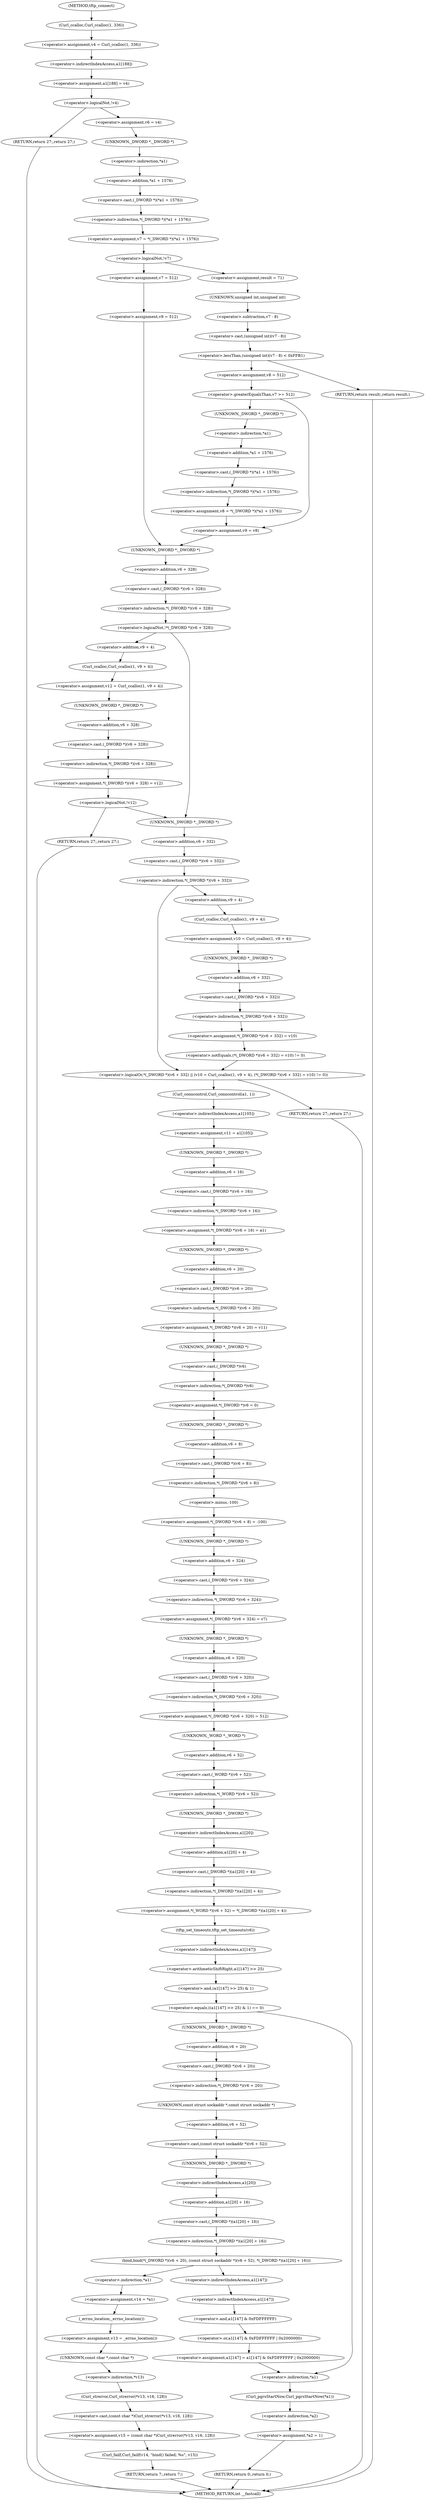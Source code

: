 digraph tftp_connect {  
"1000131" [label = "(<operator>.assignment,v4 = Curl_ccalloc(1, 336))" ]
"1000133" [label = "(Curl_ccalloc,Curl_ccalloc(1, 336))" ]
"1000136" [label = "(<operator>.assignment,a1[188] = v4)" ]
"1000137" [label = "(<operator>.indirectIndexAccess,a1[188])" ]
"1000142" [label = "(<operator>.logicalNot,!v4)" ]
"1000144" [label = "(RETURN,return 27;,return 27;)" ]
"1000146" [label = "(<operator>.assignment,v6 = v4)" ]
"1000149" [label = "(<operator>.assignment,v7 = *(_DWORD *)(*a1 + 1576))" ]
"1000151" [label = "(<operator>.indirection,*(_DWORD *)(*a1 + 1576))" ]
"1000152" [label = "(<operator>.cast,(_DWORD *)(*a1 + 1576))" ]
"1000153" [label = "(UNKNOWN,_DWORD *,_DWORD *)" ]
"1000154" [label = "(<operator>.addition,*a1 + 1576)" ]
"1000155" [label = "(<operator>.indirection,*a1)" ]
"1000159" [label = "(<operator>.logicalNot,!v7)" ]
"1000162" [label = "(<operator>.assignment,v7 = 512)" ]
"1000165" [label = "(<operator>.assignment,v9 = 512)" ]
"1000169" [label = "(<operator>.assignment,result = 71)" ]
"1000173" [label = "(<operator>.lessThan,(unsigned int)(v7 - 8) < 0xFFB1)" ]
"1000174" [label = "(<operator>.cast,(unsigned int)(v7 - 8))" ]
"1000175" [label = "(UNKNOWN,unsigned int,unsigned int)" ]
"1000176" [label = "(<operator>.subtraction,v7 - 8)" ]
"1000181" [label = "(<operator>.assignment,v8 = 512)" ]
"1000185" [label = "(<operator>.greaterEqualsThan,v7 >= 512)" ]
"1000188" [label = "(<operator>.assignment,v8 = *(_DWORD *)(*a1 + 1576))" ]
"1000190" [label = "(<operator>.indirection,*(_DWORD *)(*a1 + 1576))" ]
"1000191" [label = "(<operator>.cast,(_DWORD *)(*a1 + 1576))" ]
"1000192" [label = "(UNKNOWN,_DWORD *,_DWORD *)" ]
"1000193" [label = "(<operator>.addition,*a1 + 1576)" ]
"1000194" [label = "(<operator>.indirection,*a1)" ]
"1000197" [label = "(<operator>.assignment,v9 = v8)" ]
"1000202" [label = "(<operator>.logicalNot,!*(_DWORD *)(v6 + 328))" ]
"1000203" [label = "(<operator>.indirection,*(_DWORD *)(v6 + 328))" ]
"1000204" [label = "(<operator>.cast,(_DWORD *)(v6 + 328))" ]
"1000205" [label = "(UNKNOWN,_DWORD *,_DWORD *)" ]
"1000206" [label = "(<operator>.addition,v6 + 328)" ]
"1000210" [label = "(<operator>.assignment,v12 = Curl_ccalloc(1, v9 + 4))" ]
"1000212" [label = "(Curl_ccalloc,Curl_ccalloc(1, v9 + 4))" ]
"1000214" [label = "(<operator>.addition,v9 + 4)" ]
"1000217" [label = "(<operator>.assignment,*(_DWORD *)(v6 + 328) = v12)" ]
"1000218" [label = "(<operator>.indirection,*(_DWORD *)(v6 + 328))" ]
"1000219" [label = "(<operator>.cast,(_DWORD *)(v6 + 328))" ]
"1000220" [label = "(UNKNOWN,_DWORD *,_DWORD *)" ]
"1000221" [label = "(<operator>.addition,v6 + 328)" ]
"1000226" [label = "(<operator>.logicalNot,!v12)" ]
"1000228" [label = "(RETURN,return 27;,return 27;)" ]
"1000231" [label = "(<operator>.logicalOr,*(_DWORD *)(v6 + 332) || (v10 = Curl_ccalloc(1, v9 + 4), (*(_DWORD *)(v6 + 332) = v10) != 0))" ]
"1000232" [label = "(<operator>.indirection,*(_DWORD *)(v6 + 332))" ]
"1000233" [label = "(<operator>.cast,(_DWORD *)(v6 + 332))" ]
"1000234" [label = "(UNKNOWN,_DWORD *,_DWORD *)" ]
"1000235" [label = "(<operator>.addition,v6 + 332)" ]
"1000239" [label = "(<operator>.assignment,v10 = Curl_ccalloc(1, v9 + 4))" ]
"1000241" [label = "(Curl_ccalloc,Curl_ccalloc(1, v9 + 4))" ]
"1000243" [label = "(<operator>.addition,v9 + 4)" ]
"1000246" [label = "(<operator>.notEquals,(*(_DWORD *)(v6 + 332) = v10) != 0)" ]
"1000247" [label = "(<operator>.assignment,*(_DWORD *)(v6 + 332) = v10)" ]
"1000248" [label = "(<operator>.indirection,*(_DWORD *)(v6 + 332))" ]
"1000249" [label = "(<operator>.cast,(_DWORD *)(v6 + 332))" ]
"1000250" [label = "(UNKNOWN,_DWORD *,_DWORD *)" ]
"1000251" [label = "(<operator>.addition,v6 + 332)" ]
"1000257" [label = "(Curl_conncontrol,Curl_conncontrol(a1, 1))" ]
"1000260" [label = "(<operator>.assignment,v11 = a1[105])" ]
"1000262" [label = "(<operator>.indirectIndexAccess,a1[105])" ]
"1000265" [label = "(<operator>.assignment,*(_DWORD *)(v6 + 16) = a1)" ]
"1000266" [label = "(<operator>.indirection,*(_DWORD *)(v6 + 16))" ]
"1000267" [label = "(<operator>.cast,(_DWORD *)(v6 + 16))" ]
"1000268" [label = "(UNKNOWN,_DWORD *,_DWORD *)" ]
"1000269" [label = "(<operator>.addition,v6 + 16)" ]
"1000273" [label = "(<operator>.assignment,*(_DWORD *)(v6 + 20) = v11)" ]
"1000274" [label = "(<operator>.indirection,*(_DWORD *)(v6 + 20))" ]
"1000275" [label = "(<operator>.cast,(_DWORD *)(v6 + 20))" ]
"1000276" [label = "(UNKNOWN,_DWORD *,_DWORD *)" ]
"1000277" [label = "(<operator>.addition,v6 + 20)" ]
"1000281" [label = "(<operator>.assignment,*(_DWORD *)v6 = 0)" ]
"1000282" [label = "(<operator>.indirection,*(_DWORD *)v6)" ]
"1000283" [label = "(<operator>.cast,(_DWORD *)v6)" ]
"1000284" [label = "(UNKNOWN,_DWORD *,_DWORD *)" ]
"1000287" [label = "(<operator>.assignment,*(_DWORD *)(v6 + 8) = -100)" ]
"1000288" [label = "(<operator>.indirection,*(_DWORD *)(v6 + 8))" ]
"1000289" [label = "(<operator>.cast,(_DWORD *)(v6 + 8))" ]
"1000290" [label = "(UNKNOWN,_DWORD *,_DWORD *)" ]
"1000291" [label = "(<operator>.addition,v6 + 8)" ]
"1000294" [label = "(<operator>.minus,-100)" ]
"1000296" [label = "(<operator>.assignment,*(_DWORD *)(v6 + 324) = v7)" ]
"1000297" [label = "(<operator>.indirection,*(_DWORD *)(v6 + 324))" ]
"1000298" [label = "(<operator>.cast,(_DWORD *)(v6 + 324))" ]
"1000299" [label = "(UNKNOWN,_DWORD *,_DWORD *)" ]
"1000300" [label = "(<operator>.addition,v6 + 324)" ]
"1000304" [label = "(<operator>.assignment,*(_DWORD *)(v6 + 320) = 512)" ]
"1000305" [label = "(<operator>.indirection,*(_DWORD *)(v6 + 320))" ]
"1000306" [label = "(<operator>.cast,(_DWORD *)(v6 + 320))" ]
"1000307" [label = "(UNKNOWN,_DWORD *,_DWORD *)" ]
"1000308" [label = "(<operator>.addition,v6 + 320)" ]
"1000312" [label = "(<operator>.assignment,*(_WORD *)(v6 + 52) = *(_DWORD *)(a1[20] + 4))" ]
"1000313" [label = "(<operator>.indirection,*(_WORD *)(v6 + 52))" ]
"1000314" [label = "(<operator>.cast,(_WORD *)(v6 + 52))" ]
"1000315" [label = "(UNKNOWN,_WORD *,_WORD *)" ]
"1000316" [label = "(<operator>.addition,v6 + 52)" ]
"1000319" [label = "(<operator>.indirection,*(_DWORD *)(a1[20] + 4))" ]
"1000320" [label = "(<operator>.cast,(_DWORD *)(a1[20] + 4))" ]
"1000321" [label = "(UNKNOWN,_DWORD *,_DWORD *)" ]
"1000322" [label = "(<operator>.addition,a1[20] + 4)" ]
"1000323" [label = "(<operator>.indirectIndexAccess,a1[20])" ]
"1000327" [label = "(tftp_set_timeouts,tftp_set_timeouts(v6))" ]
"1000330" [label = "(<operator>.equals,((a1[147] >> 25) & 1) == 0)" ]
"1000331" [label = "(<operator>.and,(a1[147] >> 25) & 1)" ]
"1000332" [label = "(<operator>.arithmeticShiftRight,a1[147] >> 25)" ]
"1000333" [label = "(<operator>.indirectIndexAccess,a1[147])" ]
"1000341" [label = "(bind,bind(*(_DWORD *)(v6 + 20), (const struct sockaddr *)(v6 + 52), *(_DWORD *)(a1[20] + 16)))" ]
"1000342" [label = "(<operator>.indirection,*(_DWORD *)(v6 + 20))" ]
"1000343" [label = "(<operator>.cast,(_DWORD *)(v6 + 20))" ]
"1000344" [label = "(UNKNOWN,_DWORD *,_DWORD *)" ]
"1000345" [label = "(<operator>.addition,v6 + 20)" ]
"1000348" [label = "(<operator>.cast,(const struct sockaddr *)(v6 + 52))" ]
"1000349" [label = "(UNKNOWN,const struct sockaddr *,const struct sockaddr *)" ]
"1000350" [label = "(<operator>.addition,v6 + 52)" ]
"1000353" [label = "(<operator>.indirection,*(_DWORD *)(a1[20] + 16))" ]
"1000354" [label = "(<operator>.cast,(_DWORD *)(a1[20] + 16))" ]
"1000355" [label = "(UNKNOWN,_DWORD *,_DWORD *)" ]
"1000356" [label = "(<operator>.addition,a1[20] + 16)" ]
"1000357" [label = "(<operator>.indirectIndexAccess,a1[20])" ]
"1000362" [label = "(<operator>.assignment,v14 = *a1)" ]
"1000364" [label = "(<operator>.indirection,*a1)" ]
"1000366" [label = "(<operator>.assignment,v13 = _errno_location())" ]
"1000368" [label = "(_errno_location,_errno_location())" ]
"1000369" [label = "(<operator>.assignment,v15 = (const char *)Curl_strerror(*v13, v16, 128))" ]
"1000371" [label = "(<operator>.cast,(const char *)Curl_strerror(*v13, v16, 128))" ]
"1000372" [label = "(UNKNOWN,const char *,const char *)" ]
"1000373" [label = "(Curl_strerror,Curl_strerror(*v13, v16, 128))" ]
"1000374" [label = "(<operator>.indirection,*v13)" ]
"1000378" [label = "(Curl_failf,Curl_failf(v14, \"bind() failed; %s\", v15))" ]
"1000382" [label = "(RETURN,return 7;,return 7;)" ]
"1000384" [label = "(<operator>.assignment,a1[147] = a1[147] & 0xFDFFFFFF | 0x2000000)" ]
"1000385" [label = "(<operator>.indirectIndexAccess,a1[147])" ]
"1000388" [label = "(<operator>.or,a1[147] & 0xFDFFFFFF | 0x2000000)" ]
"1000389" [label = "(<operator>.and,a1[147] & 0xFDFFFFFF)" ]
"1000390" [label = "(<operator>.indirectIndexAccess,a1[147])" ]
"1000395" [label = "(Curl_pgrsStartNow,Curl_pgrsStartNow(*a1))" ]
"1000396" [label = "(<operator>.indirection,*a1)" ]
"1000398" [label = "(<operator>.assignment,*a2 = 1)" ]
"1000399" [label = "(<operator>.indirection,*a2)" ]
"1000402" [label = "(RETURN,return 0;,return 0;)" ]
"1000404" [label = "(RETURN,return 27;,return 27;)" ]
"1000406" [label = "(RETURN,return result;,return result;)" ]
"1000114" [label = "(METHOD,tftp_connect)" ]
"1000408" [label = "(METHOD_RETURN,int __fastcall)" ]
  "1000131" -> "1000137" 
  "1000133" -> "1000131" 
  "1000136" -> "1000142" 
  "1000137" -> "1000136" 
  "1000142" -> "1000144" 
  "1000142" -> "1000146" 
  "1000144" -> "1000408" 
  "1000146" -> "1000153" 
  "1000149" -> "1000159" 
  "1000151" -> "1000149" 
  "1000152" -> "1000151" 
  "1000153" -> "1000155" 
  "1000154" -> "1000152" 
  "1000155" -> "1000154" 
  "1000159" -> "1000162" 
  "1000159" -> "1000169" 
  "1000162" -> "1000165" 
  "1000165" -> "1000205" 
  "1000169" -> "1000175" 
  "1000173" -> "1000181" 
  "1000173" -> "1000406" 
  "1000174" -> "1000173" 
  "1000175" -> "1000176" 
  "1000176" -> "1000174" 
  "1000181" -> "1000185" 
  "1000185" -> "1000192" 
  "1000185" -> "1000197" 
  "1000188" -> "1000197" 
  "1000190" -> "1000188" 
  "1000191" -> "1000190" 
  "1000192" -> "1000194" 
  "1000193" -> "1000191" 
  "1000194" -> "1000193" 
  "1000197" -> "1000205" 
  "1000202" -> "1000234" 
  "1000202" -> "1000214" 
  "1000203" -> "1000202" 
  "1000204" -> "1000203" 
  "1000205" -> "1000206" 
  "1000206" -> "1000204" 
  "1000210" -> "1000220" 
  "1000212" -> "1000210" 
  "1000214" -> "1000212" 
  "1000217" -> "1000226" 
  "1000218" -> "1000217" 
  "1000219" -> "1000218" 
  "1000220" -> "1000221" 
  "1000221" -> "1000219" 
  "1000226" -> "1000234" 
  "1000226" -> "1000228" 
  "1000228" -> "1000408" 
  "1000231" -> "1000257" 
  "1000231" -> "1000404" 
  "1000232" -> "1000231" 
  "1000232" -> "1000243" 
  "1000233" -> "1000232" 
  "1000234" -> "1000235" 
  "1000235" -> "1000233" 
  "1000239" -> "1000250" 
  "1000241" -> "1000239" 
  "1000243" -> "1000241" 
  "1000246" -> "1000231" 
  "1000247" -> "1000246" 
  "1000248" -> "1000247" 
  "1000249" -> "1000248" 
  "1000250" -> "1000251" 
  "1000251" -> "1000249" 
  "1000257" -> "1000262" 
  "1000260" -> "1000268" 
  "1000262" -> "1000260" 
  "1000265" -> "1000276" 
  "1000266" -> "1000265" 
  "1000267" -> "1000266" 
  "1000268" -> "1000269" 
  "1000269" -> "1000267" 
  "1000273" -> "1000284" 
  "1000274" -> "1000273" 
  "1000275" -> "1000274" 
  "1000276" -> "1000277" 
  "1000277" -> "1000275" 
  "1000281" -> "1000290" 
  "1000282" -> "1000281" 
  "1000283" -> "1000282" 
  "1000284" -> "1000283" 
  "1000287" -> "1000299" 
  "1000288" -> "1000294" 
  "1000289" -> "1000288" 
  "1000290" -> "1000291" 
  "1000291" -> "1000289" 
  "1000294" -> "1000287" 
  "1000296" -> "1000307" 
  "1000297" -> "1000296" 
  "1000298" -> "1000297" 
  "1000299" -> "1000300" 
  "1000300" -> "1000298" 
  "1000304" -> "1000315" 
  "1000305" -> "1000304" 
  "1000306" -> "1000305" 
  "1000307" -> "1000308" 
  "1000308" -> "1000306" 
  "1000312" -> "1000327" 
  "1000313" -> "1000321" 
  "1000314" -> "1000313" 
  "1000315" -> "1000316" 
  "1000316" -> "1000314" 
  "1000319" -> "1000312" 
  "1000320" -> "1000319" 
  "1000321" -> "1000323" 
  "1000322" -> "1000320" 
  "1000323" -> "1000322" 
  "1000327" -> "1000333" 
  "1000330" -> "1000344" 
  "1000330" -> "1000396" 
  "1000331" -> "1000330" 
  "1000332" -> "1000331" 
  "1000333" -> "1000332" 
  "1000341" -> "1000364" 
  "1000341" -> "1000385" 
  "1000342" -> "1000349" 
  "1000343" -> "1000342" 
  "1000344" -> "1000345" 
  "1000345" -> "1000343" 
  "1000348" -> "1000355" 
  "1000349" -> "1000350" 
  "1000350" -> "1000348" 
  "1000353" -> "1000341" 
  "1000354" -> "1000353" 
  "1000355" -> "1000357" 
  "1000356" -> "1000354" 
  "1000357" -> "1000356" 
  "1000362" -> "1000368" 
  "1000364" -> "1000362" 
  "1000366" -> "1000372" 
  "1000368" -> "1000366" 
  "1000369" -> "1000378" 
  "1000371" -> "1000369" 
  "1000372" -> "1000374" 
  "1000373" -> "1000371" 
  "1000374" -> "1000373" 
  "1000378" -> "1000382" 
  "1000382" -> "1000408" 
  "1000384" -> "1000396" 
  "1000385" -> "1000390" 
  "1000388" -> "1000384" 
  "1000389" -> "1000388" 
  "1000390" -> "1000389" 
  "1000395" -> "1000399" 
  "1000396" -> "1000395" 
  "1000398" -> "1000402" 
  "1000399" -> "1000398" 
  "1000402" -> "1000408" 
  "1000404" -> "1000408" 
  "1000406" -> "1000408" 
  "1000114" -> "1000133" 
}
